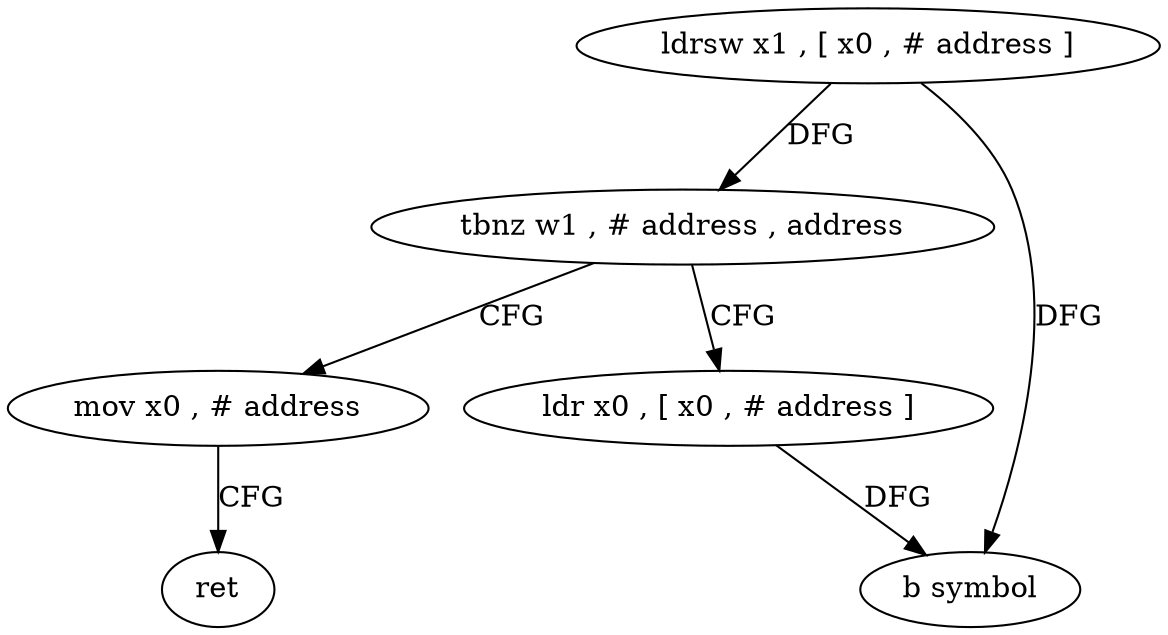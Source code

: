 digraph "func" {
"4238392" [label = "ldrsw x1 , [ x0 , # address ]" ]
"4238396" [label = "tbnz w1 , # address , address" ]
"4238408" [label = "mov x0 , # address" ]
"4238400" [label = "ldr x0 , [ x0 , # address ]" ]
"4238412" [label = "ret" ]
"4238404" [label = "b symbol" ]
"4238392" -> "4238396" [ label = "DFG" ]
"4238392" -> "4238404" [ label = "DFG" ]
"4238396" -> "4238408" [ label = "CFG" ]
"4238396" -> "4238400" [ label = "CFG" ]
"4238408" -> "4238412" [ label = "CFG" ]
"4238400" -> "4238404" [ label = "DFG" ]
}
